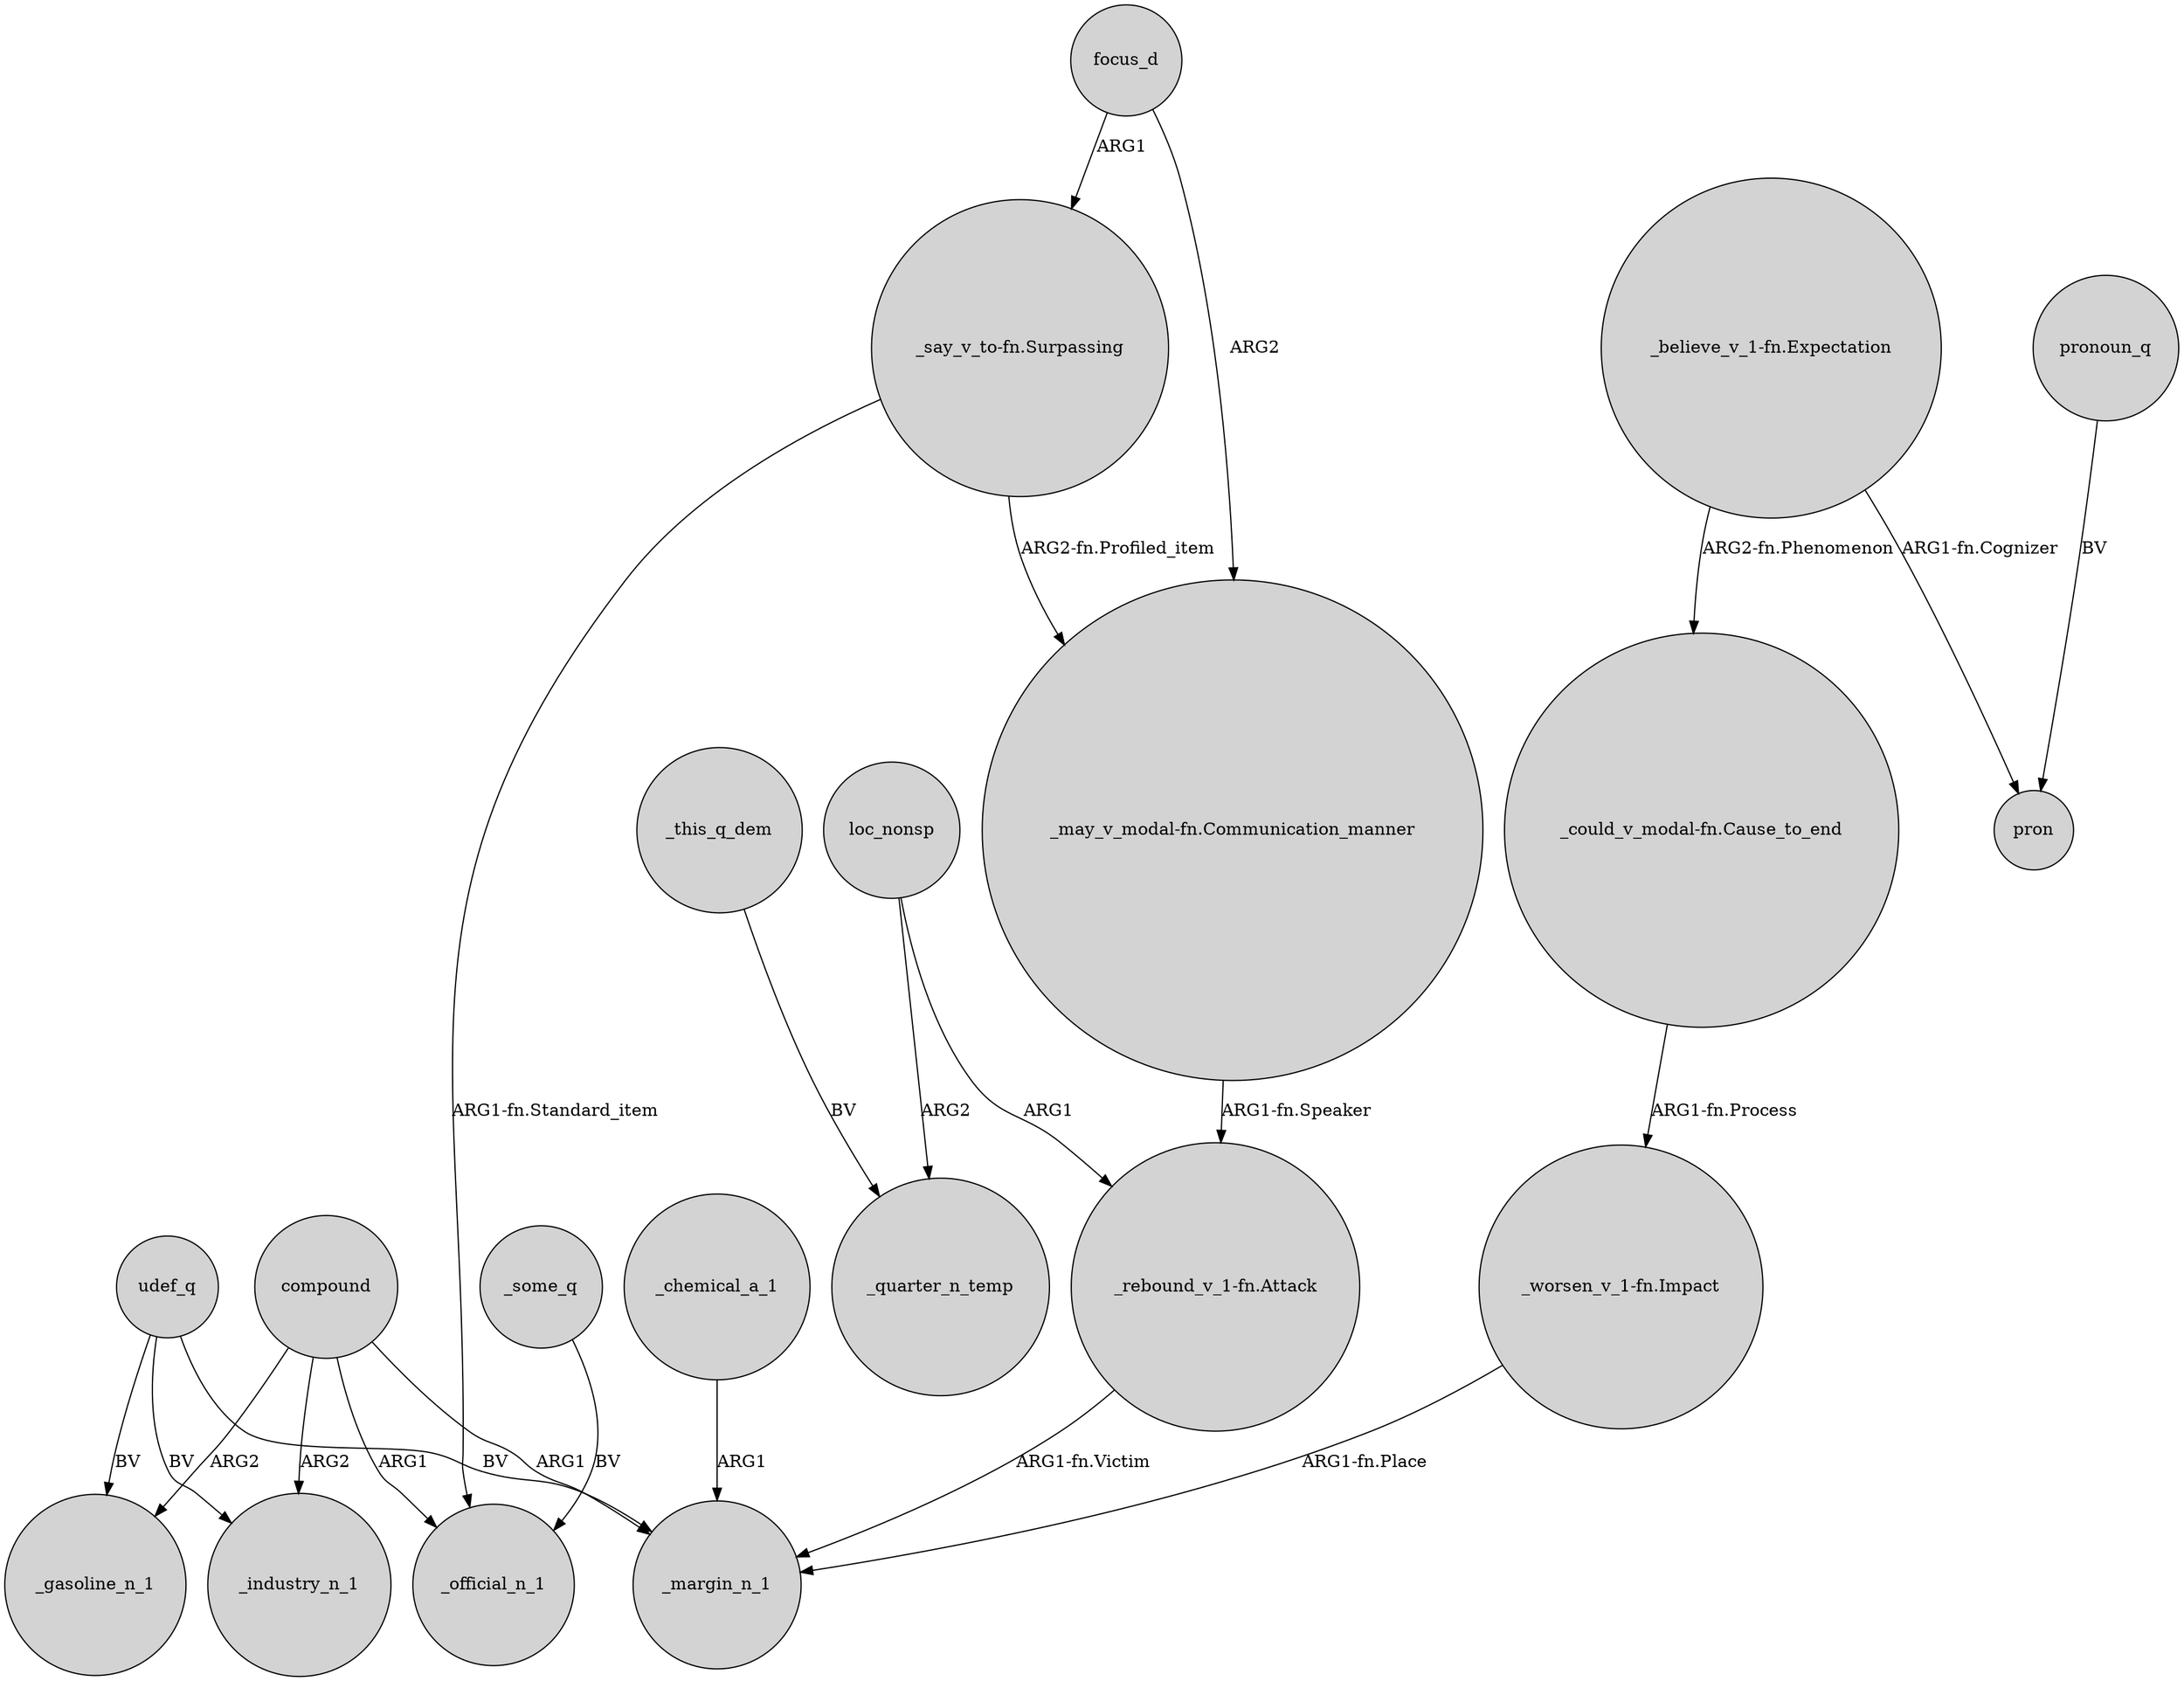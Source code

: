 digraph {
	node [shape=circle style=filled]
	compound -> _gasoline_n_1 [label=ARG2]
	compound -> _margin_n_1 [label=ARG1]
	compound -> _industry_n_1 [label=ARG2]
	loc_nonsp -> "_rebound_v_1-fn.Attack" [label=ARG1]
	udef_q -> _gasoline_n_1 [label=BV]
	_some_q -> _official_n_1 [label=BV]
	loc_nonsp -> _quarter_n_temp [label=ARG2]
	udef_q -> _margin_n_1 [label=BV]
	focus_d -> "_may_v_modal-fn.Communication_manner" [label=ARG2]
	_chemical_a_1 -> _margin_n_1 [label=ARG1]
	pronoun_q -> pron [label=BV]
	"_may_v_modal-fn.Communication_manner" -> "_rebound_v_1-fn.Attack" [label="ARG1-fn.Speaker"]
	"_rebound_v_1-fn.Attack" -> _margin_n_1 [label="ARG1-fn.Victim"]
	compound -> _official_n_1 [label=ARG1]
	_this_q_dem -> _quarter_n_temp [label=BV]
	"_worsen_v_1-fn.Impact" -> _margin_n_1 [label="ARG1-fn.Place"]
	udef_q -> _industry_n_1 [label=BV]
	"_believe_v_1-fn.Expectation" -> "_could_v_modal-fn.Cause_to_end" [label="ARG2-fn.Phenomenon"]
	focus_d -> "_say_v_to-fn.Surpassing" [label=ARG1]
	"_believe_v_1-fn.Expectation" -> pron [label="ARG1-fn.Cognizer"]
	"_could_v_modal-fn.Cause_to_end" -> "_worsen_v_1-fn.Impact" [label="ARG1-fn.Process"]
	"_say_v_to-fn.Surpassing" -> "_may_v_modal-fn.Communication_manner" [label="ARG2-fn.Profiled_item"]
	"_say_v_to-fn.Surpassing" -> _official_n_1 [label="ARG1-fn.Standard_item"]
}
